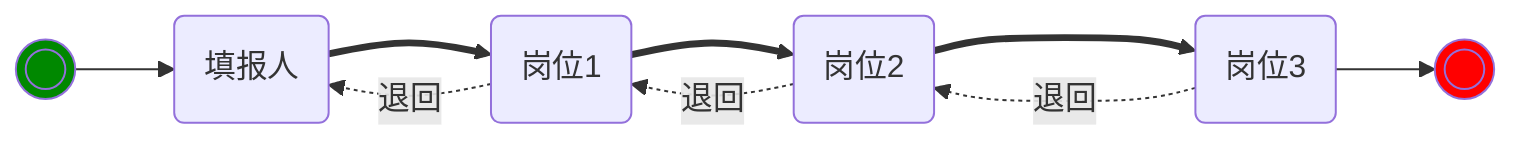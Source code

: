 flowchart LR
	classDef sc fill:#080
	classDef ec fill:#f00
	node-start((( ))):::sc
	--> node-1(填报人)
	==> node-2(岗位1)
	==> node-3(岗位2)
	===> node-4(岗位3)
	--> node-end((( ))):::ec
	node-4 -. 退回 .-> node-3 -. 退回 .-> node-2 -. 退回 .-> node-1